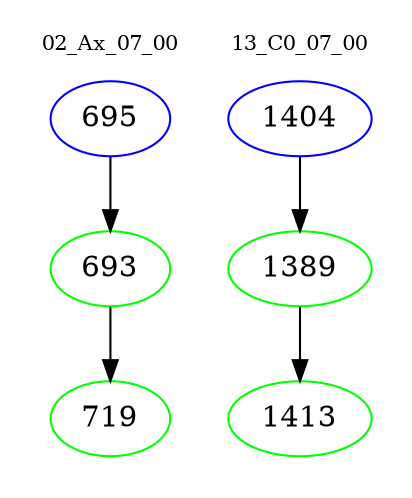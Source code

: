 digraph{
subgraph cluster_0 {
color = white
label = "02_Ax_07_00";
fontsize=10;
T0_695 [label="695", color="blue"]
T0_695 -> T0_693 [color="black"]
T0_693 [label="693", color="green"]
T0_693 -> T0_719 [color="black"]
T0_719 [label="719", color="green"]
}
subgraph cluster_1 {
color = white
label = "13_C0_07_00";
fontsize=10;
T1_1404 [label="1404", color="blue"]
T1_1404 -> T1_1389 [color="black"]
T1_1389 [label="1389", color="green"]
T1_1389 -> T1_1413 [color="black"]
T1_1413 [label="1413", color="green"]
}
}
